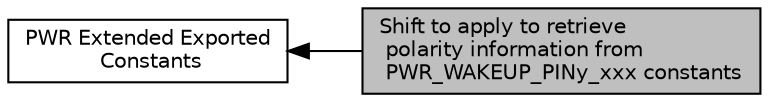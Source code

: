 digraph "Shift to apply to retrieve polarity information from PWR_WAKEUP_PINy_xxx constants"
{
  edge [fontname="Helvetica",fontsize="10",labelfontname="Helvetica",labelfontsize="10"];
  node [fontname="Helvetica",fontsize="10",shape=box];
  rankdir=LR;
  Node2 [label="PWR Extended Exported\l Constants",height=0.2,width=0.4,color="black", fillcolor="white", style="filled",URL="$group__PWREx__Exported__Constants.html",tooltip=" "];
  Node1 [label="Shift to apply to retrieve\l polarity information from\l PWR_WAKEUP_PINy_xxx constants",height=0.2,width=0.4,color="black", fillcolor="grey75", style="filled", fontcolor="black",tooltip=" "];
  Node2->Node1 [shape=plaintext, dir="back", style="solid"];
}
